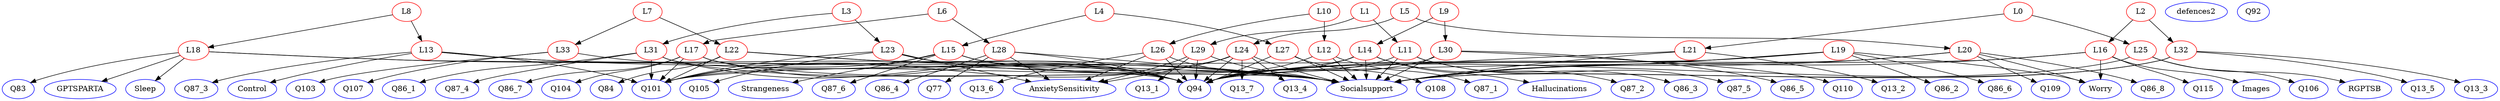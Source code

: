 digraph {
Q108 [color = blue]; Socialsupport [color = blue]; L24 [color = red]; L33 [color = red]; L7 [color = red]; L23 [color = red]; Q83 [color = blue]; L9 [color = red]; Strangeness [color = blue]; L3 [color = red]; Q13_1 [color = blue]; Q86_3 [color = blue]; L16 [color = red]; L18 [color = red]; GPTSPARTA [color = blue]; Q86_5 [color = blue]; L26 [color = red]; Q87_2 [color = blue]; Q104 [color = blue]; L13 [color = red]; Q106 [color = blue]; Q86_6 [color = blue]; L25 [color = red]; L32 [color = red]; Q94 [color = blue]; Q110 [color = blue]; L30 [color = red]; L6 [color = red]; RGPTSB [color = blue]; Q101 [color = blue]; Q107 [color = blue]; Q87_5 [color = blue]; Q87_4 [color = blue]; L28 [color = red]; L5 [color = red]; Hallucinations [color = blue]; L15 [color = red]; L31 [color = red]; Q86_2 [color = blue]; L22 [color = red]; Q13_4 [color = blue]; Q77 [color = blue]; L11 [color = red]; Q103 [color = blue]; Q13_3 [color = blue]; L2 [color = red]; Q86_7 [color = blue]; L12 [color = red]; Q87_3 [color = blue]; Q115 [color = blue]; Q13_5 [color = blue]; L0 [color = red]; Control [color = blue]; Q13_7 [color = blue]; Q105 [color = blue]; L10 [color = red]; L4 [color = red]; Q86_4 [color = blue]; L17 [color = red]; L29 [color = red]; L19 [color = red]; Q109 [color = blue]; L21 [color = red]; AnxietySensitivity [color = blue]; Q84 [color = blue]; L1 [color = red]; L27 [color = red]; Images [color = blue]; Q86_1 [color = blue]; Q13_6 [color = blue]; defences2 [color = blue]; Worry [color = blue]; Q87_6 [color = blue]; L20 [color = red]; L14 [color = red]; Q13_2 [color = blue]; Q87_1 [color = blue]; Sleep [color = blue]; Q86_8 [color = blue]; Q92 [color = blue]; L8 [color = red]; 
subgraph Undirected {
edge [dir=none, color=black]
}

subgraph Directed {
edge [color=black]
L18 -> Sleep
L28 -> Q86_4
L10 -> L26
L31 -> Q87_4
L3 -> L23
L18 -> GPTSPARTA
L22 -> Q94
L17 -> Q86_7
L17 -> Q101
L27 -> Socialsupport
L23 -> Q94
L26 -> Socialsupport
L26 -> Q13_6
L14 -> Q94
L14 -> Q87_2
L18 -> Q94
L11 -> Socialsupport
L26 -> AnxietySensitivity
L33 -> Socialsupport
L2 -> L16
L6 -> L28
L21 -> Q94
L10 -> L12
L24 -> Q13_7
L8 -> L18
L19 -> Q86_6
L32 -> Q13_5
L31 -> Socialsupport
L15 -> Socialsupport
L28 -> Q77
L3 -> L31
L19 -> Socialsupport
L29 -> Socialsupport
L4 -> L15
L20 -> Q86_8
L24 -> Q101
L29 -> AnxietySensitivity
L0 -> L25
L12 -> Socialsupport
L13 -> Q87_3
L13 -> Control
L19 -> Worry
L29 -> Q13_1
L24 -> Socialsupport
L30 -> Q94
L1 -> L11
L23 -> Q105
L4 -> L27
L21 -> Q13_2
L30 -> Q86_5
L15 -> Q87_6
L17 -> Socialsupport
L15 -> Strangeness
L22 -> Q101
L27 -> Q94
L13 -> Q94
L26 -> Q94
L16 -> Socialsupport
L23 -> Q101
L17 -> Q104
L32 -> Socialsupport
L1 -> L29
L11 -> Q94
L14 -> Q101
L20 -> Q109
L9 -> L14
L23 -> Socialsupport
L5 -> L24
L13 -> Q101
L31 -> Q94
L16 -> Worry
L30 -> Q110
L20 -> Socialsupport
L15 -> Q94
L18 -> Socialsupport
L31 -> Q86_1
L6 -> L17
L25 -> RGPTSB
L32 -> Q13_3
L29 -> Q94
L21 -> Socialsupport
L33 -> Q107
L28 -> Socialsupport
L9 -> L30
L12 -> Q94
L20 -> Worry
L27 -> Q108
L24 -> AnxietySensitivity
L28 -> AnxietySensitivity
L5 -> L20
L16 -> Q115
L7 -> L22
L11 -> Q86_3
L7 -> L33
L14 -> Hallucinations
L25 -> Q106
L30 -> Socialsupport
L17 -> Q94
L22 -> Socialsupport
L8 -> L13
L16 -> Q94
L19 -> Q86_2
L32 -> Q94
L14 -> Socialsupport
L23 -> AnxietySensitivity
L25 -> Socialsupport
L19 -> Q94
L13 -> Socialsupport
L20 -> Q94
L22 -> Q84
L31 -> Q101
L2 -> L32
L15 -> Q101
L11 -> Q87_5
L19 -> Q101
L24 -> Q94
L28 -> Q94
L24 -> Q13_4
L0 -> L21
L16 -> Images
L18 -> Q83
L33 -> Q103
L12 -> Q87_1
}

}
